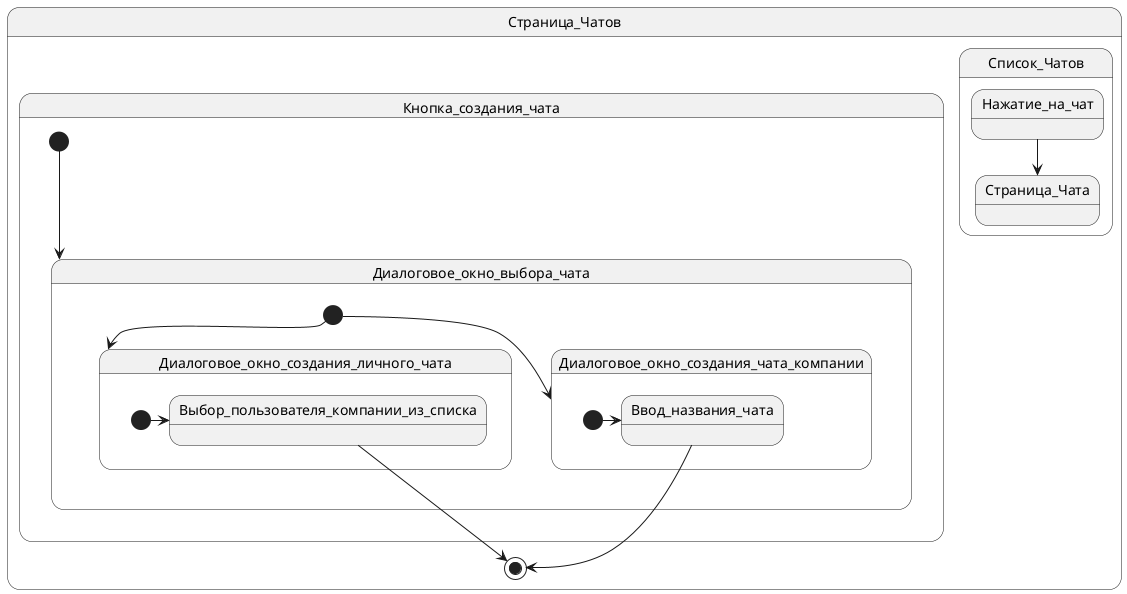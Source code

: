 @startuml
'https://plantuml.com/state-diagram
state Страница_Чатов{
    state Список_Чатов{
        Нажатие_на_чат --> Страница_Чата
    }
    state Кнопка_создания_чата{
        [*] --> Диалоговое_окно_выбора_чата
        state Диалоговое_окно_выбора_чата{
            [*] --> Диалоговое_окно_создания_личного_чата
            [*] --> Диалоговое_окно_создания_чата_компании
            state Диалоговое_окно_создания_личного_чата{
                [*] -> Выбор_пользователя_компании_из_списка
            }
            state Диалоговое_окно_создания_чата_компании{
                [*] -> Ввод_названия_чата
            }
        }
    }
    Выбор_пользователя_компании_из_списка --> [*]
    Ввод_названия_чата --> [*]

}
state Страница_Чата{
}
@enduml
